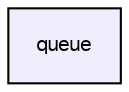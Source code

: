 digraph G {
  compound=true
  node [ fontsize="10", fontname="FreeSans"];
  edge [ labelfontsize="10", labelfontname="FreeSans"];
  dir_9a8da6f7818e31f5ef407feaae0f01bd [shape=box, label="queue", style="filled", fillcolor="#eeeeff", pencolor="black", URL="dir_9a8da6f7818e31f5ef407feaae0f01bd.html"];
}
